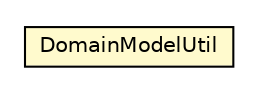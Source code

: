 #!/usr/local/bin/dot
#
# Class diagram 
# Generated by UMLGraph version 5.1 (http://www.umlgraph.org/)
#

digraph G {
	edge [fontname="Helvetica",fontsize=10,labelfontname="Helvetica",labelfontsize=10];
	node [fontname="Helvetica",fontsize=10,shape=plaintext];
	nodesep=0.25;
	ranksep=0.5;
	// pt.ist.fenixframework.DomainModelUtil
	c22641 [label=<<table title="pt.ist.fenixframework.DomainModelUtil" border="0" cellborder="1" cellspacing="0" cellpadding="2" port="p" bgcolor="lemonChiffon" href="./DomainModelUtil.html">
		<tr><td><table border="0" cellspacing="0" cellpadding="1">
<tr><td align="center" balign="center"> DomainModelUtil </td></tr>
		</table></td></tr>
		</table>>, fontname="Helvetica", fontcolor="black", fontsize=10.0];
}

